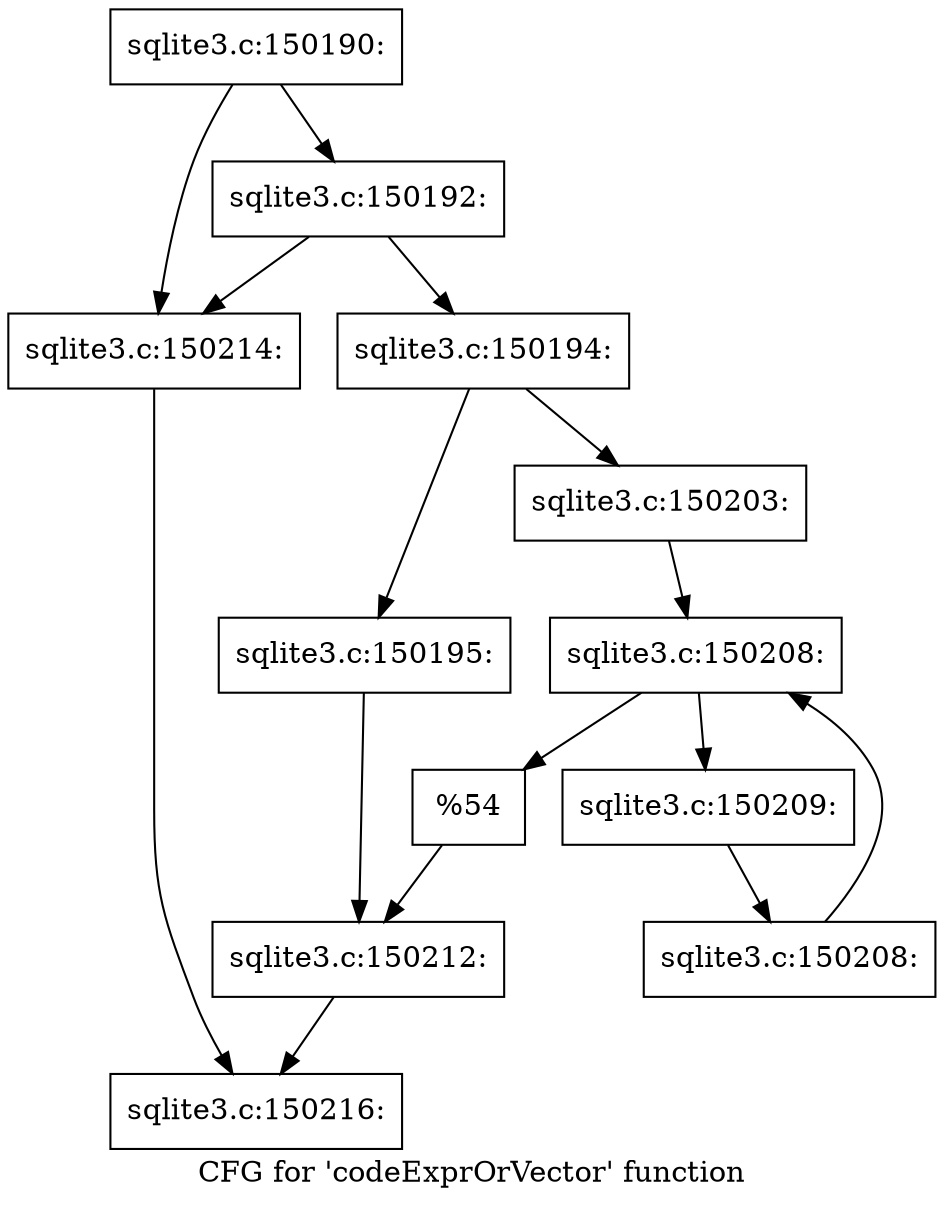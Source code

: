 digraph "CFG for 'codeExprOrVector' function" {
	label="CFG for 'codeExprOrVector' function";

	Node0x55c0f99f5ed0 [shape=record,label="{sqlite3.c:150190:}"];
	Node0x55c0f99f5ed0 -> Node0x55c0f9a06320;
	Node0x55c0f99f5ed0 -> Node0x55c0f9a062d0;
	Node0x55c0f9a06320 [shape=record,label="{sqlite3.c:150192:}"];
	Node0x55c0f9a06320 -> Node0x55c0f9a06230;
	Node0x55c0f9a06320 -> Node0x55c0f9a062d0;
	Node0x55c0f9a06230 [shape=record,label="{sqlite3.c:150194:}"];
	Node0x55c0f9a06230 -> Node0x55c0f9a06860;
	Node0x55c0f9a06230 -> Node0x55c0f9a06900;
	Node0x55c0f9a06860 [shape=record,label="{sqlite3.c:150195:}"];
	Node0x55c0f9a06860 -> Node0x55c0f9a068b0;
	Node0x55c0f9a06900 [shape=record,label="{sqlite3.c:150203:}"];
	Node0x55c0f9a06900 -> Node0x55c0f9a089e0;
	Node0x55c0f9a089e0 [shape=record,label="{sqlite3.c:150208:}"];
	Node0x55c0f9a089e0 -> Node0x55c0f9a08c00;
	Node0x55c0f9a089e0 -> Node0x55c0f9a08830;
	Node0x55c0f9a08c00 [shape=record,label="{sqlite3.c:150209:}"];
	Node0x55c0f9a08c00 -> Node0x55c0f9a08b70;
	Node0x55c0f9a08b70 [shape=record,label="{sqlite3.c:150208:}"];
	Node0x55c0f9a08b70 -> Node0x55c0f9a089e0;
	Node0x55c0f9a08830 [shape=record,label="{%54}"];
	Node0x55c0f9a08830 -> Node0x55c0f9a068b0;
	Node0x55c0f9a068b0 [shape=record,label="{sqlite3.c:150212:}"];
	Node0x55c0f9a068b0 -> Node0x55c0f9a06280;
	Node0x55c0f9a062d0 [shape=record,label="{sqlite3.c:150214:}"];
	Node0x55c0f9a062d0 -> Node0x55c0f9a06280;
	Node0x55c0f9a06280 [shape=record,label="{sqlite3.c:150216:}"];
}
